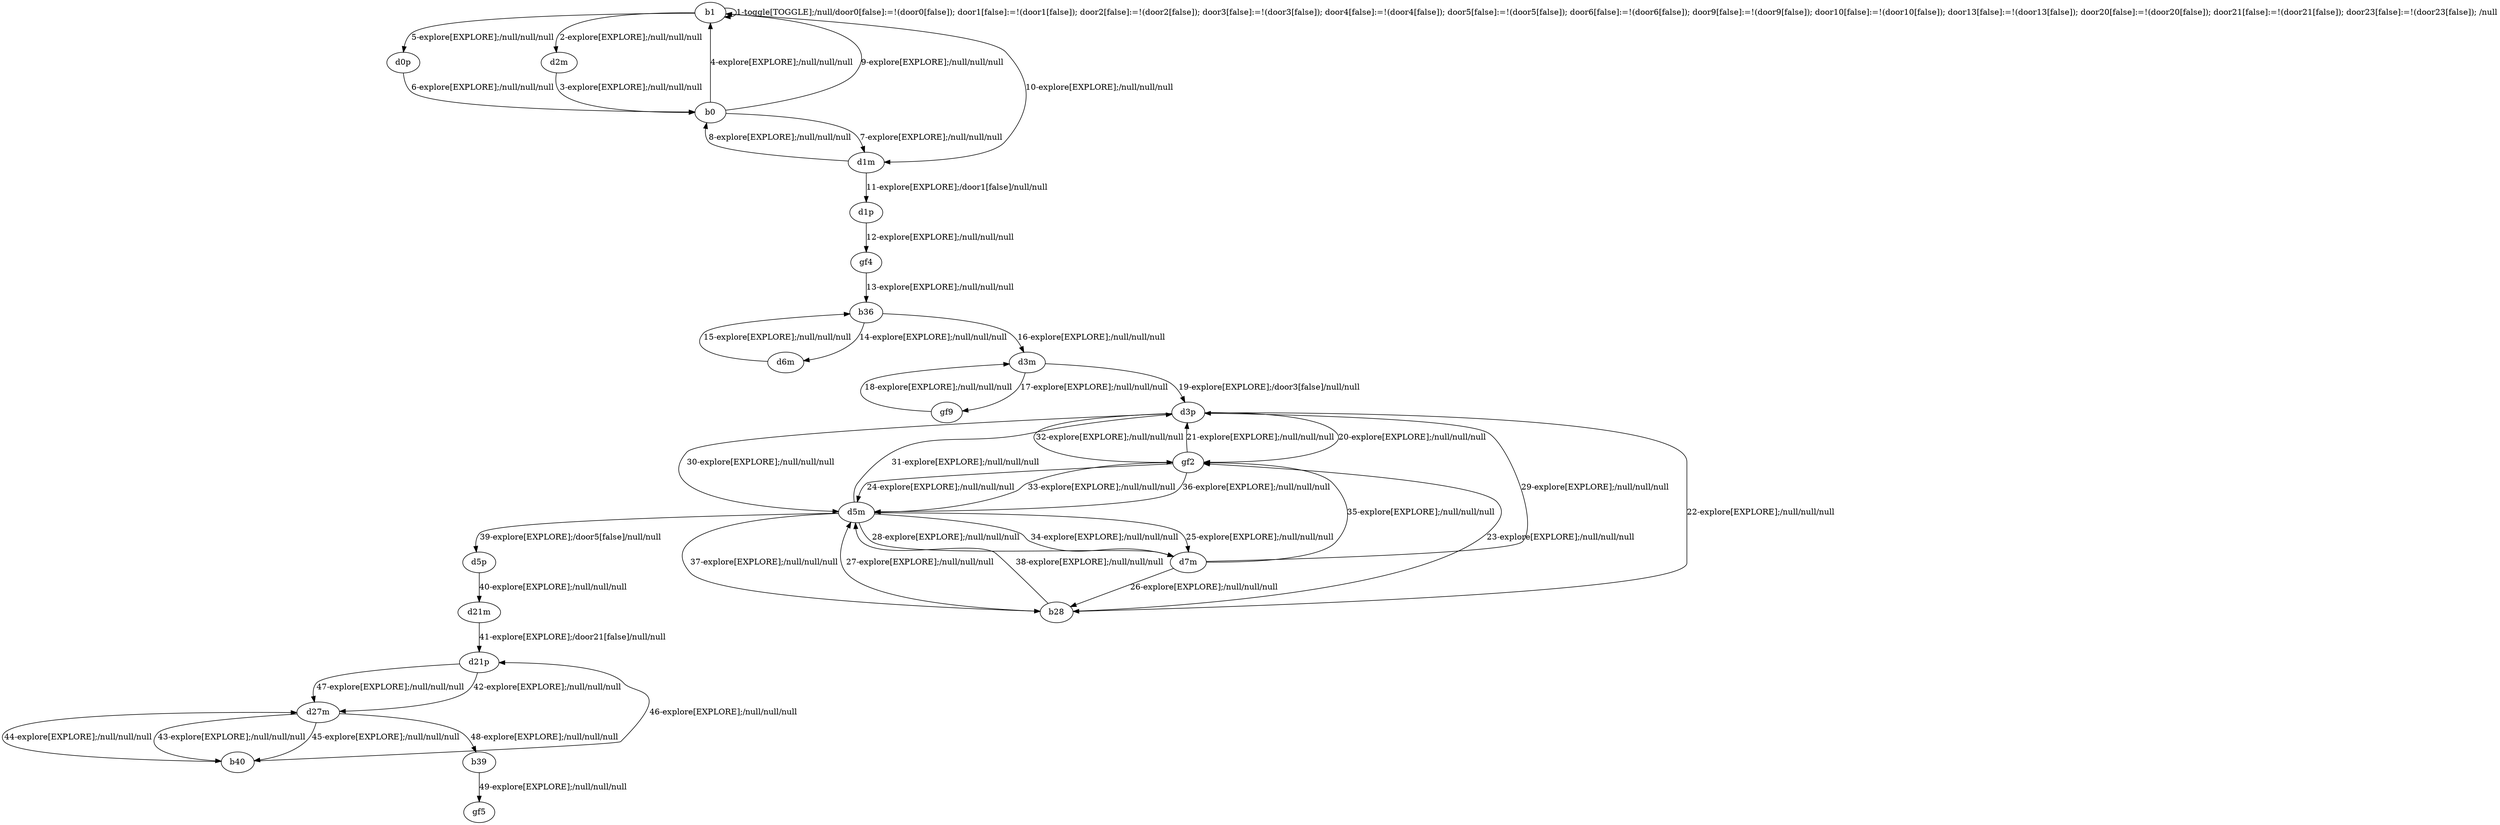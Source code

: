 # Total number of goals covered by this test: 2
# d27m --> b40
# d27m --> b39

digraph g {
"b1" -> "b1" [label = "1-toggle[TOGGLE];/null/door0[false]:=!(door0[false]); door1[false]:=!(door1[false]); door2[false]:=!(door2[false]); door3[false]:=!(door3[false]); door4[false]:=!(door4[false]); door5[false]:=!(door5[false]); door6[false]:=!(door6[false]); door9[false]:=!(door9[false]); door10[false]:=!(door10[false]); door13[false]:=!(door13[false]); door20[false]:=!(door20[false]); door21[false]:=!(door21[false]); door23[false]:=!(door23[false]); /null"];
"b1" -> "d2m" [label = "2-explore[EXPLORE];/null/null/null"];
"d2m" -> "b0" [label = "3-explore[EXPLORE];/null/null/null"];
"b0" -> "b1" [label = "4-explore[EXPLORE];/null/null/null"];
"b1" -> "d0p" [label = "5-explore[EXPLORE];/null/null/null"];
"d0p" -> "b0" [label = "6-explore[EXPLORE];/null/null/null"];
"b0" -> "d1m" [label = "7-explore[EXPLORE];/null/null/null"];
"d1m" -> "b0" [label = "8-explore[EXPLORE];/null/null/null"];
"b0" -> "b1" [label = "9-explore[EXPLORE];/null/null/null"];
"b1" -> "d1m" [label = "10-explore[EXPLORE];/null/null/null"];
"d1m" -> "d1p" [label = "11-explore[EXPLORE];/door1[false]/null/null"];
"d1p" -> "gf4" [label = "12-explore[EXPLORE];/null/null/null"];
"gf4" -> "b36" [label = "13-explore[EXPLORE];/null/null/null"];
"b36" -> "d6m" [label = "14-explore[EXPLORE];/null/null/null"];
"d6m" -> "b36" [label = "15-explore[EXPLORE];/null/null/null"];
"b36" -> "d3m" [label = "16-explore[EXPLORE];/null/null/null"];
"d3m" -> "gf9" [label = "17-explore[EXPLORE];/null/null/null"];
"gf9" -> "d3m" [label = "18-explore[EXPLORE];/null/null/null"];
"d3m" -> "d3p" [label = "19-explore[EXPLORE];/door3[false]/null/null"];
"d3p" -> "gf2" [label = "20-explore[EXPLORE];/null/null/null"];
"gf2" -> "d3p" [label = "21-explore[EXPLORE];/null/null/null"];
"d3p" -> "b28" [label = "22-explore[EXPLORE];/null/null/null"];
"b28" -> "gf2" [label = "23-explore[EXPLORE];/null/null/null"];
"gf2" -> "d5m" [label = "24-explore[EXPLORE];/null/null/null"];
"d5m" -> "d7m" [label = "25-explore[EXPLORE];/null/null/null"];
"d7m" -> "b28" [label = "26-explore[EXPLORE];/null/null/null"];
"b28" -> "d5m" [label = "27-explore[EXPLORE];/null/null/null"];
"d5m" -> "d7m" [label = "28-explore[EXPLORE];/null/null/null"];
"d7m" -> "d3p" [label = "29-explore[EXPLORE];/null/null/null"];
"d3p" -> "d5m" [label = "30-explore[EXPLORE];/null/null/null"];
"d5m" -> "d3p" [label = "31-explore[EXPLORE];/null/null/null"];
"d3p" -> "gf2" [label = "32-explore[EXPLORE];/null/null/null"];
"gf2" -> "d5m" [label = "33-explore[EXPLORE];/null/null/null"];
"d5m" -> "d7m" [label = "34-explore[EXPLORE];/null/null/null"];
"d7m" -> "gf2" [label = "35-explore[EXPLORE];/null/null/null"];
"gf2" -> "d5m" [label = "36-explore[EXPLORE];/null/null/null"];
"d5m" -> "b28" [label = "37-explore[EXPLORE];/null/null/null"];
"b28" -> "d5m" [label = "38-explore[EXPLORE];/null/null/null"];
"d5m" -> "d5p" [label = "39-explore[EXPLORE];/door5[false]/null/null"];
"d5p" -> "d21m" [label = "40-explore[EXPLORE];/null/null/null"];
"d21m" -> "d21p" [label = "41-explore[EXPLORE];/door21[false]/null/null"];
"d21p" -> "d27m" [label = "42-explore[EXPLORE];/null/null/null"];
"d27m" -> "b40" [label = "43-explore[EXPLORE];/null/null/null"];
"b40" -> "d27m" [label = "44-explore[EXPLORE];/null/null/null"];
"d27m" -> "b40" [label = "45-explore[EXPLORE];/null/null/null"];
"b40" -> "d21p" [label = "46-explore[EXPLORE];/null/null/null"];
"d21p" -> "d27m" [label = "47-explore[EXPLORE];/null/null/null"];
"d27m" -> "b39" [label = "48-explore[EXPLORE];/null/null/null"];
"b39" -> "gf5" [label = "49-explore[EXPLORE];/null/null/null"];
}